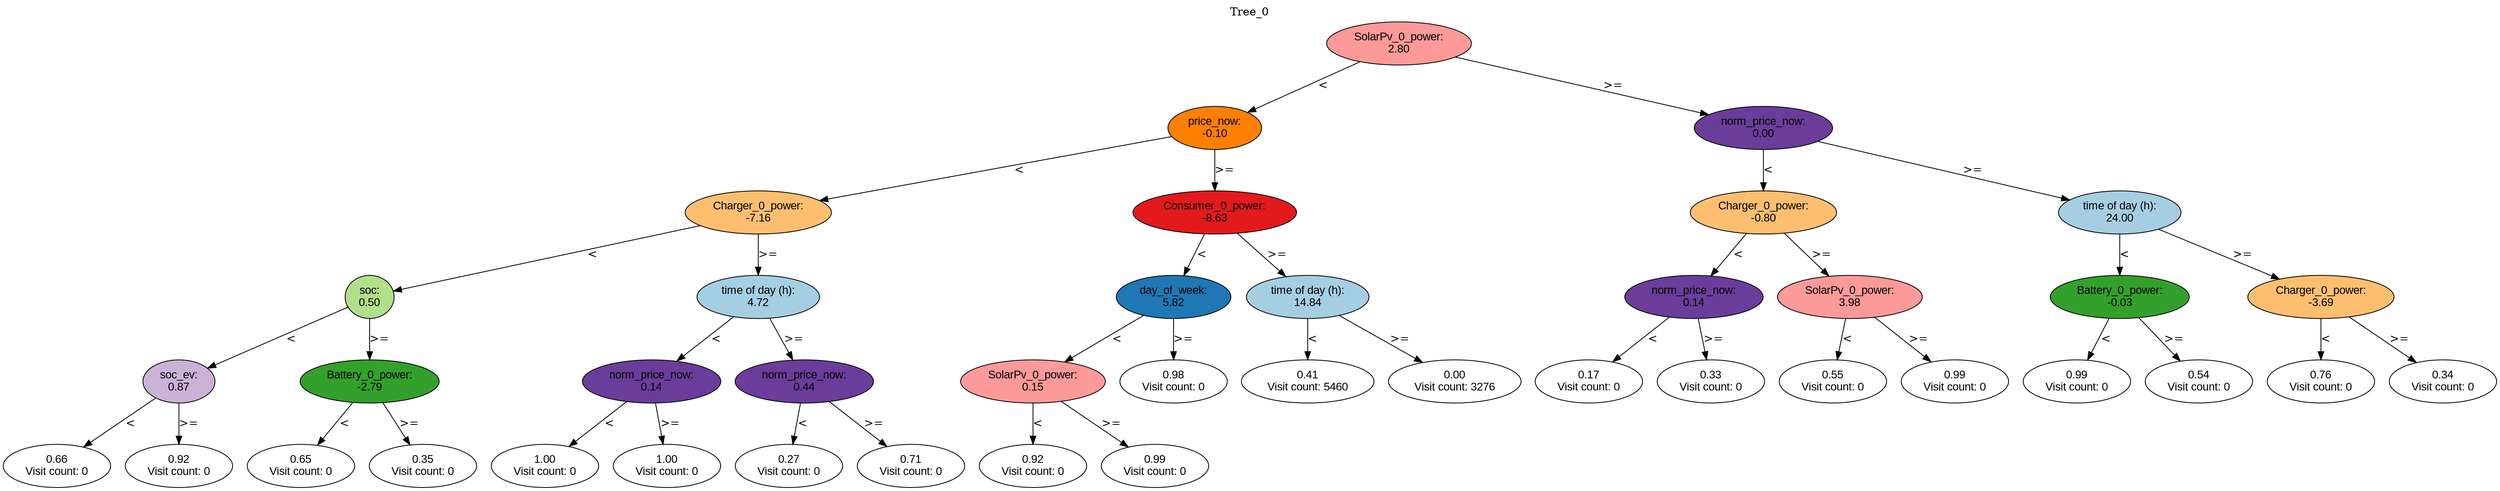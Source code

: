 digraph BST {
    node [fontname="Arial" style=filled colorscheme=paired12];
    0 [ label = "SolarPv_0_power:
2.80" fillcolor=5];
    1 [ label = "price_now:
-0.10" fillcolor=8];
    2 [ label = "Charger_0_power:
-7.16" fillcolor=7];
    3 [ label = "soc:
0.50" fillcolor=3];
    4 [ label = "soc_ev:
0.87" fillcolor=9];
    5 [ label = "0.66
Visit count: 0" fillcolor=white];
    6 [ label = "0.92
Visit count: 0" fillcolor=white];
    7 [ label = "Battery_0_power:
-2.79" fillcolor=4];
    8 [ label = "0.65
Visit count: 0" fillcolor=white];
    9 [ label = "0.35
Visit count: 0" fillcolor=white];
    10 [ label = "time of day (h):
4.72" fillcolor=1];
    11 [ label = "norm_price_now:
0.14" fillcolor=10];
    12 [ label = "1.00
Visit count: 0" fillcolor=white];
    13 [ label = "1.00
Visit count: 0" fillcolor=white];
    14 [ label = "norm_price_now:
0.44" fillcolor=10];
    15 [ label = "0.27
Visit count: 0" fillcolor=white];
    16 [ label = "0.71
Visit count: 0" fillcolor=white];
    17 [ label = "Consumer_0_power:
-8.63" fillcolor=6];
    18 [ label = "day_of_week:
5.82" fillcolor=2];
    19 [ label = "SolarPv_0_power:
0.15" fillcolor=5];
    20 [ label = "0.92
Visit count: 0" fillcolor=white];
    21 [ label = "0.99
Visit count: 0" fillcolor=white];
    22 [ label = "0.98
Visit count: 0" fillcolor=white];
    23 [ label = "time of day (h):
14.84" fillcolor=1];
    24 [ label = "0.41
Visit count: 5460" fillcolor=white];
    25 [ label = "0.00
Visit count: 3276" fillcolor=white];
    26 [ label = "norm_price_now:
0.00" fillcolor=10];
    27 [ label = "Charger_0_power:
-0.80" fillcolor=7];
    28 [ label = "norm_price_now:
0.14" fillcolor=10];
    29 [ label = "0.17
Visit count: 0" fillcolor=white];
    30 [ label = "0.33
Visit count: 0" fillcolor=white];
    31 [ label = "SolarPv_0_power:
3.98" fillcolor=5];
    32 [ label = "0.55
Visit count: 0" fillcolor=white];
    33 [ label = "0.99
Visit count: 0" fillcolor=white];
    34 [ label = "time of day (h):
24.00" fillcolor=1];
    35 [ label = "Battery_0_power:
-0.03" fillcolor=4];
    36 [ label = "0.99
Visit count: 0" fillcolor=white];
    37 [ label = "0.54
Visit count: 0" fillcolor=white];
    38 [ label = "Charger_0_power:
-3.69" fillcolor=7];
    39 [ label = "0.76
Visit count: 0" fillcolor=white];
    40 [ label = "0.34
Visit count: 0" fillcolor=white];

    0  -> 1[ label = "<"];
    0  -> 26[ label = ">="];
    1  -> 2[ label = "<"];
    1  -> 17[ label = ">="];
    2  -> 3[ label = "<"];
    2  -> 10[ label = ">="];
    3  -> 4[ label = "<"];
    3  -> 7[ label = ">="];
    4  -> 5[ label = "<"];
    4  -> 6[ label = ">="];
    7  -> 8[ label = "<"];
    7  -> 9[ label = ">="];
    10  -> 11[ label = "<"];
    10  -> 14[ label = ">="];
    11  -> 12[ label = "<"];
    11  -> 13[ label = ">="];
    14  -> 15[ label = "<"];
    14  -> 16[ label = ">="];
    17  -> 18[ label = "<"];
    17  -> 23[ label = ">="];
    18  -> 19[ label = "<"];
    18  -> 22[ label = ">="];
    19  -> 20[ label = "<"];
    19  -> 21[ label = ">="];
    23  -> 24[ label = "<"];
    23  -> 25[ label = ">="];
    26  -> 27[ label = "<"];
    26  -> 34[ label = ">="];
    27  -> 28[ label = "<"];
    27  -> 31[ label = ">="];
    28  -> 29[ label = "<"];
    28  -> 30[ label = ">="];
    31  -> 32[ label = "<"];
    31  -> 33[ label = ">="];
    34  -> 35[ label = "<"];
    34  -> 38[ label = ">="];
    35  -> 36[ label = "<"];
    35  -> 37[ label = ">="];
    38  -> 39[ label = "<"];
    38  -> 40[ label = ">="];

    labelloc="t";
    label="Tree_0";
}
